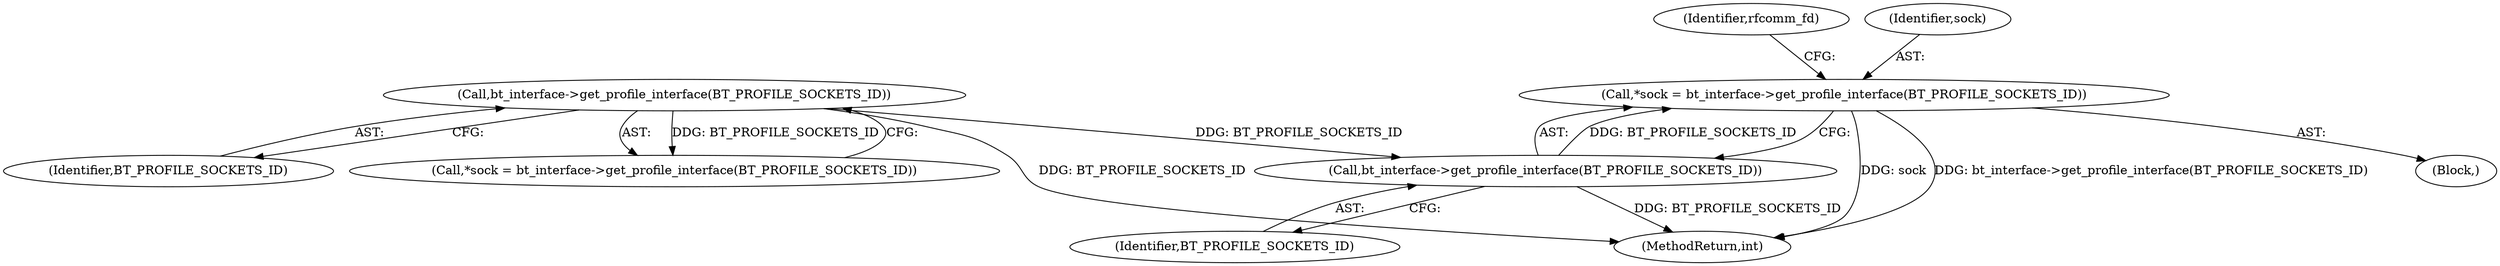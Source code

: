 digraph "0_Android_37c88107679d36c419572732b4af6e18bb2f7dce_6@pointer" {
"1000513" [label="(Call,*sock = bt_interface->get_profile_interface(BT_PROFILE_SOCKETS_ID))"];
"1000515" [label="(Call,bt_interface->get_profile_interface(BT_PROFILE_SOCKETS_ID))"];
"1000431" [label="(Call,bt_interface->get_profile_interface(BT_PROFILE_SOCKETS_ID))"];
"1000586" [label="(MethodReturn,int)"];
"1000519" [label="(Identifier,rfcomm_fd)"];
"1000516" [label="(Identifier,BT_PROFILE_SOCKETS_ID)"];
"1000432" [label="(Identifier,BT_PROFILE_SOCKETS_ID)"];
"1000429" [label="(Call,*sock = bt_interface->get_profile_interface(BT_PROFILE_SOCKETS_ID))"];
"1000513" [label="(Call,*sock = bt_interface->get_profile_interface(BT_PROFILE_SOCKETS_ID))"];
"1000494" [label="(Block,)"];
"1000431" [label="(Call,bt_interface->get_profile_interface(BT_PROFILE_SOCKETS_ID))"];
"1000515" [label="(Call,bt_interface->get_profile_interface(BT_PROFILE_SOCKETS_ID))"];
"1000514" [label="(Identifier,sock)"];
"1000513" -> "1000494"  [label="AST: "];
"1000513" -> "1000515"  [label="CFG: "];
"1000514" -> "1000513"  [label="AST: "];
"1000515" -> "1000513"  [label="AST: "];
"1000519" -> "1000513"  [label="CFG: "];
"1000513" -> "1000586"  [label="DDG: sock"];
"1000513" -> "1000586"  [label="DDG: bt_interface->get_profile_interface(BT_PROFILE_SOCKETS_ID)"];
"1000515" -> "1000513"  [label="DDG: BT_PROFILE_SOCKETS_ID"];
"1000515" -> "1000516"  [label="CFG: "];
"1000516" -> "1000515"  [label="AST: "];
"1000515" -> "1000586"  [label="DDG: BT_PROFILE_SOCKETS_ID"];
"1000431" -> "1000515"  [label="DDG: BT_PROFILE_SOCKETS_ID"];
"1000431" -> "1000429"  [label="AST: "];
"1000431" -> "1000432"  [label="CFG: "];
"1000432" -> "1000431"  [label="AST: "];
"1000429" -> "1000431"  [label="CFG: "];
"1000431" -> "1000586"  [label="DDG: BT_PROFILE_SOCKETS_ID"];
"1000431" -> "1000429"  [label="DDG: BT_PROFILE_SOCKETS_ID"];
}
